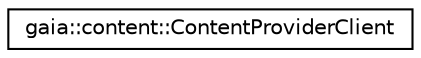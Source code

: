 digraph G
{
  edge [fontname="Helvetica",fontsize="10",labelfontname="Helvetica",labelfontsize="10"];
  node [fontname="Helvetica",fontsize="10",shape=record];
  rankdir=LR;
  Node1 [label="gaia::content::ContentProviderClient",height=0.2,width=0.4,color="black", fillcolor="white", style="filled",URL="$d2/d72/classgaia_1_1content_1_1_content_provider_client.html"];
}
